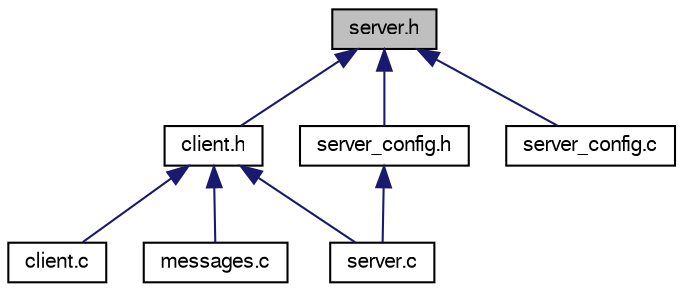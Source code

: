 digraph "server.h"
{
  edge [fontname="FreeSans",fontsize="10",labelfontname="FreeSans",labelfontsize="10"];
  node [fontname="FreeSans",fontsize="10",shape=record];
  Node1 [label="server.h",height=0.2,width=0.4,color="black", fillcolor="grey75", style="filled" fontcolor="black"];
  Node1 -> Node2 [dir="back",color="midnightblue",fontsize="10",style="solid",fontname="FreeSans"];
  Node2 [label="client.h",height=0.2,width=0.4,color="black", fillcolor="white", style="filled",URL="$client_8h.html"];
  Node2 -> Node3 [dir="back",color="midnightblue",fontsize="10",style="solid",fontname="FreeSans"];
  Node3 [label="client.c",height=0.2,width=0.4,color="black", fillcolor="white", style="filled",URL="$server_2client_8c.html"];
  Node2 -> Node4 [dir="back",color="midnightblue",fontsize="10",style="solid",fontname="FreeSans"];
  Node4 [label="messages.c",height=0.2,width=0.4,color="black", fillcolor="white", style="filled",URL="$server_2messages_8c.html"];
  Node2 -> Node5 [dir="back",color="midnightblue",fontsize="10",style="solid",fontname="FreeSans"];
  Node5 [label="server.c",height=0.2,width=0.4,color="black", fillcolor="white", style="filled",URL="$server_8c.html"];
  Node1 -> Node6 [dir="back",color="midnightblue",fontsize="10",style="solid",fontname="FreeSans"];
  Node6 [label="server_config.h",height=0.2,width=0.4,color="black", fillcolor="white", style="filled",URL="$server__config_8h.html"];
  Node6 -> Node5 [dir="back",color="midnightblue",fontsize="10",style="solid",fontname="FreeSans"];
  Node1 -> Node7 [dir="back",color="midnightblue",fontsize="10",style="solid",fontname="FreeSans"];
  Node7 [label="server_config.c",height=0.2,width=0.4,color="black", fillcolor="white", style="filled",URL="$server__config_8c.html"];
}
